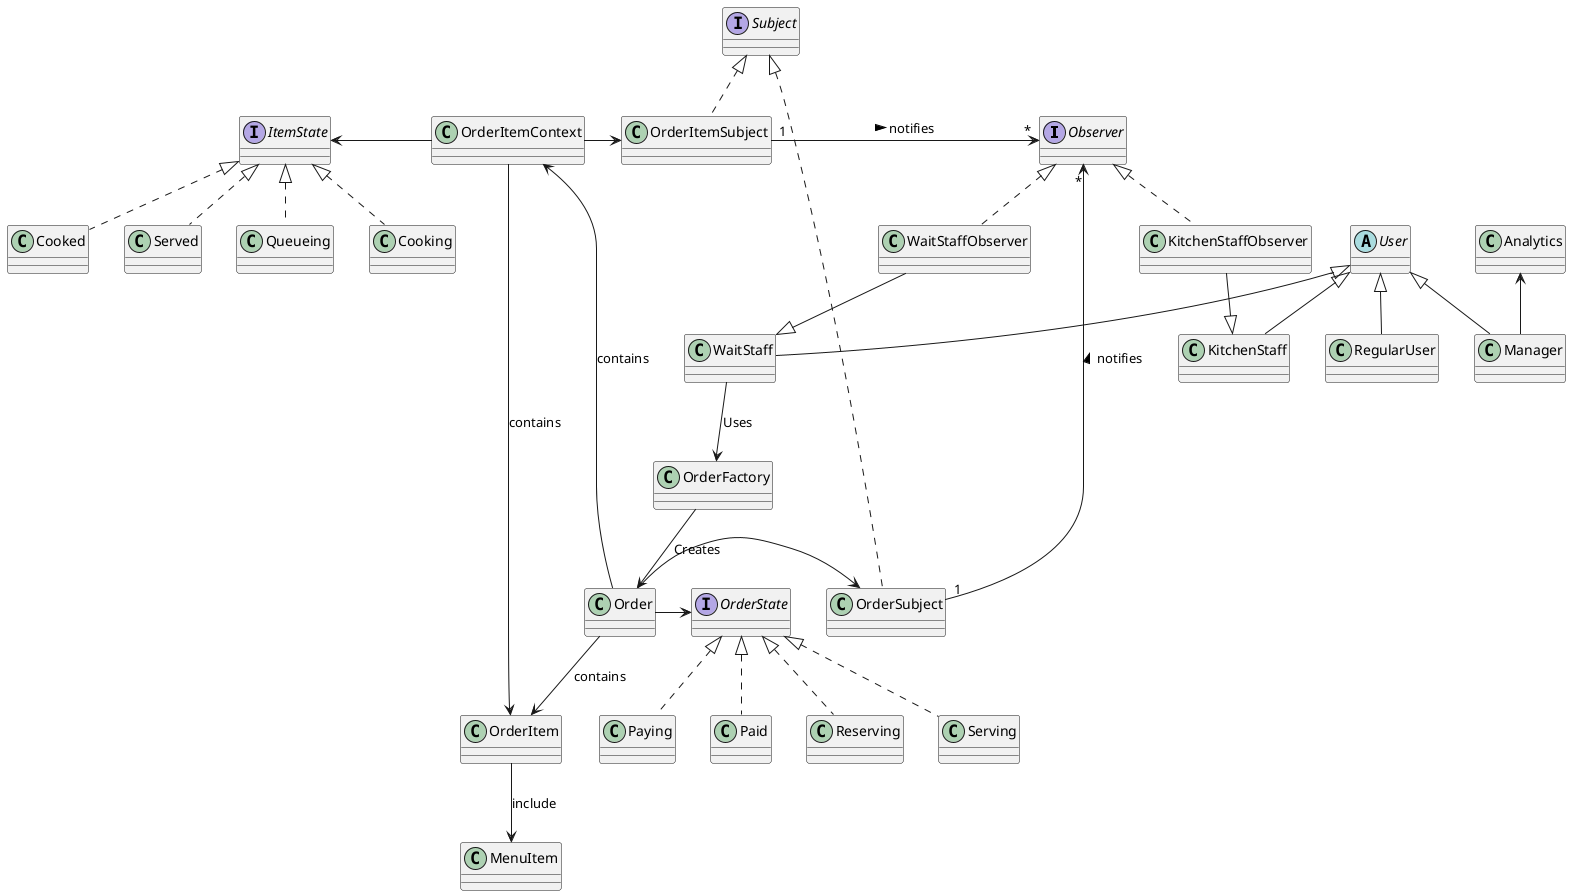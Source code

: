@startuml

' Define interfaces for the Observer pattern
interface Observer {
}

interface Subject {
}

' Define concrete classes for the Observer pattern
class WaitStaffObserver implements Observer {
}

class KitchenStaffObserver implements Observer {
}

class OrderSubject implements Subject {
}

class OrderItemSubject implements Subject {
}

' Define interfaces and classes for the State pattern for MenuItems
interface ItemState {
}

class Queueing implements ItemState {
}

class Cooking implements ItemState {
}

class Cooked implements ItemState {
}

class Served implements ItemState {
}

class OrderItemContext {
}

class MenuItem {
}

' Define user roles
abstract User {
}

class KitchenStaff {
}

class WaitStaff {
}

class Manager {
}

class RegularUser {
}

' Link users to Observer roles
WaitStaffObserver -down-|> WaitStaff
KitchenStaffObserver -down-|> KitchenStaff

' Connect the menu items to the order and states
OrderItemContext -left-> ItemState
OrderItemContext -right-> OrderItemSubject
OrderItemContext --> OrderItem: contains
OrderItem --> MenuItem : include

Order --> OrderItem : contains

Order -right-> OrderSubject

' Link Subject to Observers explicitly
OrderSubject "1" -down-> "*" Observer : notifies >
OrderItemSubject "1" -right-> "*" Observer : notifies >

' Composite pattern relations for user
User <|-- WaitStaff
User <|-- KitchenStaff
User <|-- Manager
User <|-- RegularUser

' Define Singleton for Analytics
class Analytics {
}

Analytics <-down- Manager

class OrderFactory {
}

OrderFactory --> Order : Creates

' Link WaitStaff to creating OrderItem
WaitStaff --> OrderFactory : Uses

Order -> OrderItemContext : contains

interface OrderState {
}

class Reserving implements OrderState {
}

class Serving implements OrderState {
}

class Paying implements OrderState {
}

class Paid implements OrderState {
}

Order -> OrderState

@enduml
